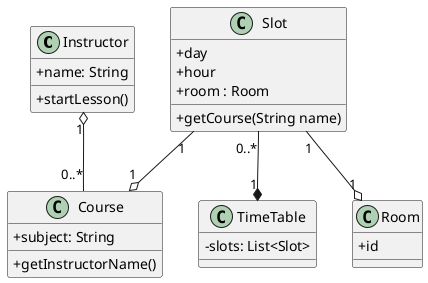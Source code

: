 @startuml homework2
skinparam classAttributeIconSize 0

class Instructor {
    + name: String
    + startLesson()
}

class Course {
    + subject: String
    + getInstructorName()
}

Class TimeTable {
    - slots: List<Slot>
}

class Slot {
    + day
    + hour
    + room : Room
    + getCourse(String name)
}

class Room {
    + id
}

Slot "1" --o "1" Room
Slot "1" --o "1" Course
Slot "0..*" --* "1" TimeTable
Instructor "1" o-- "0..*" Course

@enduml